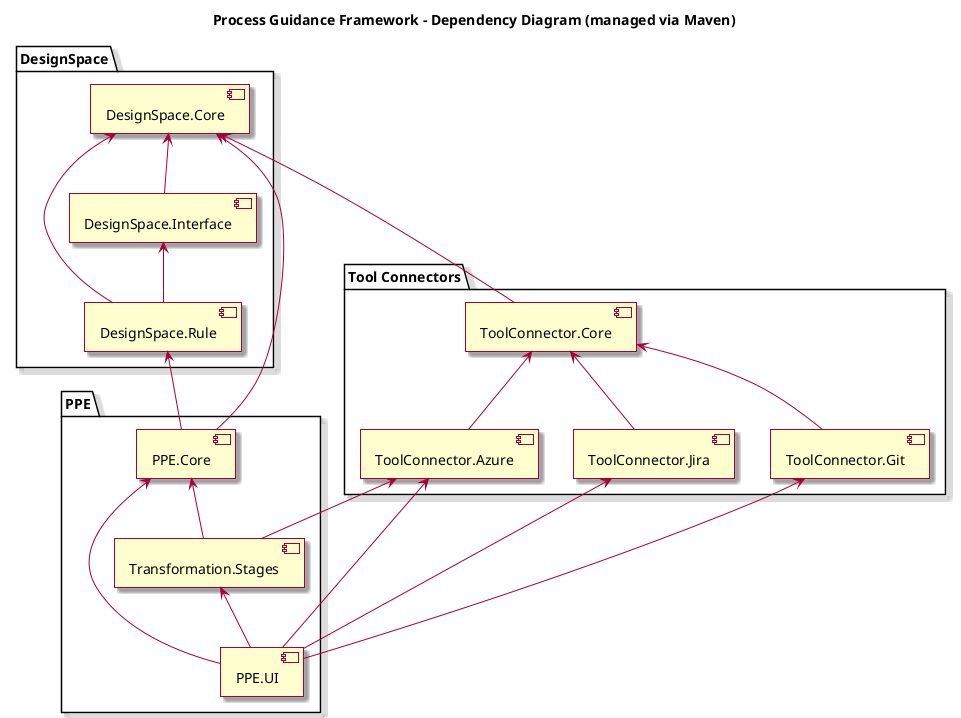 @startuml

skin rose

title Process Guidance Framework - Dependency Diagram (managed via Maven)

package "DesignSpace" {
component [DesignSpace.Core] as core
component [DesignSpace.Interface] as intf
component [DesignSpace.Rule] as rule
}

package "PPE" {
component [PPE.Core] as ppe 
component [PPE.UI] as ui
component [Transformation.Stages] as stages
}

package "Tool Connectors" {
component [ToolConnector.Core] as tool 
component [ToolConnector.Azure] as azure 
component [ToolConnector.Git] as git 
component [ToolConnector.Jira] as jira
}


intf -up-> core
rule -up-> core
rule -up-> intf

tool -up-> core
azure -up-> tool
git -up-> tool
jira -up-> tool

ppe -up-> core
ppe -up-> rule

stages -up-> ppe
stages -up-> azure

ui -up-> ppe
ui -up-> azure
ui -up-> jira
ui -up-> git
ui -up-> stages

@enduml